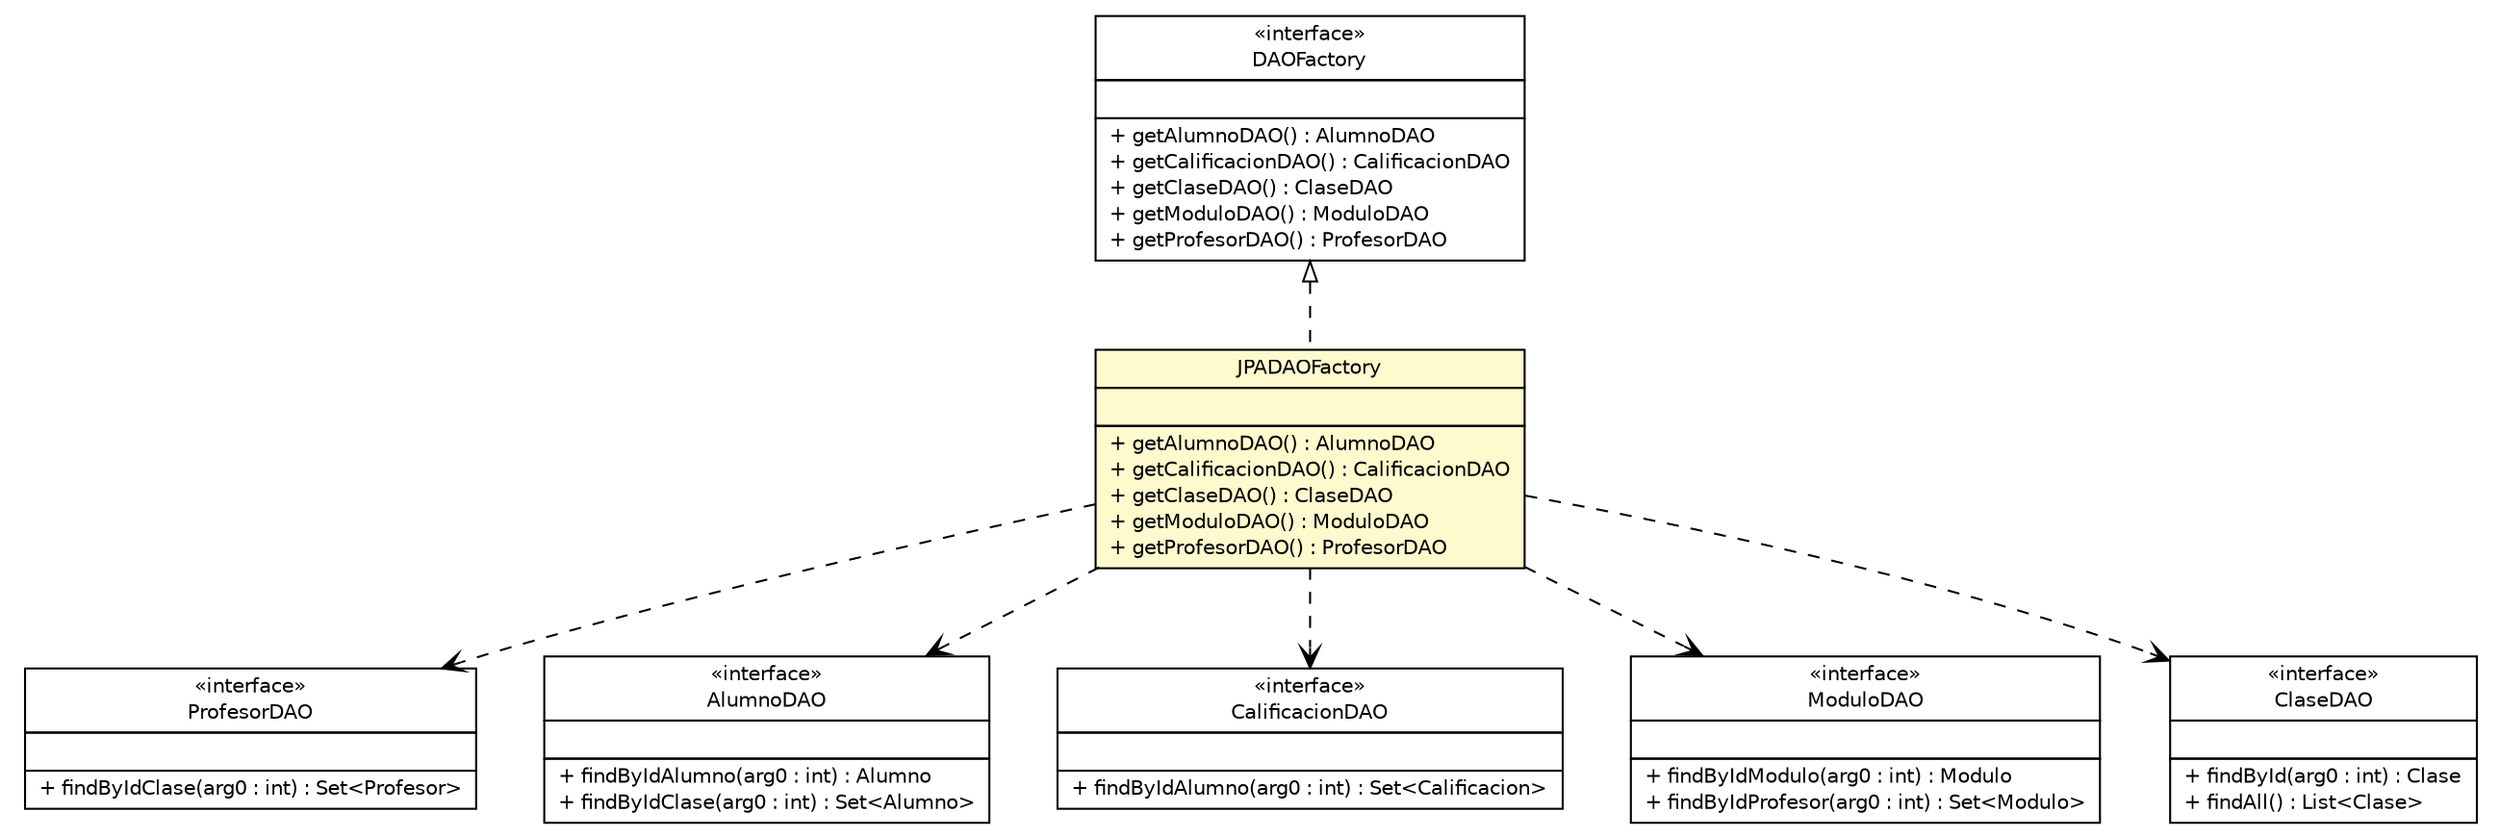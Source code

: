 #!/usr/local/bin/dot
#
# Class diagram 
# Generated by UMLGraph version 5.1 (http://www.umlgraph.org/)
#

digraph G {
	edge [fontname="Helvetica",fontsize=10,labelfontname="Helvetica",labelfontsize=10];
	node [fontname="Helvetica",fontsize=10,shape=plaintext];
	nodesep=0.25;
	ranksep=0.5;
	// curso.java.app.miniclase.dao.jpa.JPADAOFactory
	c52 [label=<<table title="curso.java.app.miniclase.dao.jpa.JPADAOFactory" border="0" cellborder="1" cellspacing="0" cellpadding="2" port="p" bgcolor="lemonChiffon" href="./JPADAOFactory.html">
		<tr><td><table border="0" cellspacing="0" cellpadding="1">
<tr><td align="center" balign="center"> JPADAOFactory </td></tr>
		</table></td></tr>
		<tr><td><table border="0" cellspacing="0" cellpadding="1">
<tr><td align="left" balign="left">  </td></tr>
		</table></td></tr>
		<tr><td><table border="0" cellspacing="0" cellpadding="1">
<tr><td align="left" balign="left"> + getAlumnoDAO() : AlumnoDAO </td></tr>
<tr><td align="left" balign="left"> + getCalificacionDAO() : CalificacionDAO </td></tr>
<tr><td align="left" balign="left"> + getClaseDAO() : ClaseDAO </td></tr>
<tr><td align="left" balign="left"> + getModuloDAO() : ModuloDAO </td></tr>
<tr><td align="left" balign="left"> + getProfesorDAO() : ProfesorDAO </td></tr>
		</table></td></tr>
		</table>>, fontname="Helvetica", fontcolor="black", fontsize=10.0];
	//curso.java.app.miniclase.dao.jpa.JPADAOFactory implements curso.java.app.miniclase.dao.DAOFactory
	c55:p -> c52:p [dir=back,arrowtail=empty,style=dashed];
	// curso.java.app.miniclase.dao.jpa.JPADAOFactory DEPEND curso.java.app.miniclase.dao.ProfesorDAO
	c52:p -> c56:p [taillabel="", label="", headlabel="", fontname="Helvetica", fontcolor="black", fontsize=10.0, color="black", arrowhead=open, style=dashed];
	// curso.java.app.miniclase.dao.jpa.JPADAOFactory DEPEND curso.java.app.miniclase.dao.AlumnoDAO
	c52:p -> c57:p [taillabel="", label="", headlabel="", fontname="Helvetica", fontcolor="black", fontsize=10.0, color="black", arrowhead=open, style=dashed];
	// curso.java.app.miniclase.dao.jpa.JPADAOFactory DEPEND curso.java.app.miniclase.dao.CalificacionDAO
	c52:p -> c58:p [taillabel="", label="", headlabel="", fontname="Helvetica", fontcolor="black", fontsize=10.0, color="black", arrowhead=open, style=dashed];
	// curso.java.app.miniclase.dao.jpa.JPADAOFactory DEPEND curso.java.app.miniclase.dao.ModuloDAO
	c52:p -> c59:p [taillabel="", label="", headlabel="", fontname="Helvetica", fontcolor="black", fontsize=10.0, color="black", arrowhead=open, style=dashed];
	// curso.java.app.miniclase.dao.jpa.JPADAOFactory DEPEND curso.java.app.miniclase.dao.ClaseDAO
	c52:p -> c60:p [taillabel="", label="", headlabel="", fontname="Helvetica", fontcolor="black", fontsize=10.0, color="black", arrowhead=open, style=dashed];
	// curso.java.app.miniclase.dao.DAOFactory
	c55 [label=<<table title="curso.java.app.miniclase.dao.DAOFactory" border="0" cellborder="1" cellspacing="0" cellpadding="2" port="p" href="http://java.sun.com/j2se/1.4.2/docs/api/curso/java/app/miniclase/dao/DAOFactory.html">
		<tr><td><table border="0" cellspacing="0" cellpadding="1">
<tr><td align="center" balign="center"> &#171;interface&#187; </td></tr>
<tr><td align="center" balign="center"> DAOFactory </td></tr>
		</table></td></tr>
		<tr><td><table border="0" cellspacing="0" cellpadding="1">
<tr><td align="left" balign="left">  </td></tr>
		</table></td></tr>
		<tr><td><table border="0" cellspacing="0" cellpadding="1">
<tr><td align="left" balign="left"> + getAlumnoDAO() : AlumnoDAO </td></tr>
<tr><td align="left" balign="left"> + getCalificacionDAO() : CalificacionDAO </td></tr>
<tr><td align="left" balign="left"> + getClaseDAO() : ClaseDAO </td></tr>
<tr><td align="left" balign="left"> + getModuloDAO() : ModuloDAO </td></tr>
<tr><td align="left" balign="left"> + getProfesorDAO() : ProfesorDAO </td></tr>
		</table></td></tr>
		</table>>, fontname="Helvetica", fontcolor="black", fontsize=10.0];
	// curso.java.app.miniclase.dao.AlumnoDAO
	c57 [label=<<table title="curso.java.app.miniclase.dao.AlumnoDAO" border="0" cellborder="1" cellspacing="0" cellpadding="2" port="p" href="http://java.sun.com/j2se/1.4.2/docs/api/curso/java/app/miniclase/dao/AlumnoDAO.html">
		<tr><td><table border="0" cellspacing="0" cellpadding="1">
<tr><td align="center" balign="center"> &#171;interface&#187; </td></tr>
<tr><td align="center" balign="center"> AlumnoDAO </td></tr>
		</table></td></tr>
		<tr><td><table border="0" cellspacing="0" cellpadding="1">
<tr><td align="left" balign="left">  </td></tr>
		</table></td></tr>
		<tr><td><table border="0" cellspacing="0" cellpadding="1">
<tr><td align="left" balign="left"> + findByIdAlumno(arg0 : int) : Alumno </td></tr>
<tr><td align="left" balign="left"> + findByIdClase(arg0 : int) : Set&lt;Alumno&gt; </td></tr>
		</table></td></tr>
		</table>>, fontname="Helvetica", fontcolor="black", fontsize=10.0];
	// curso.java.app.miniclase.dao.ModuloDAO
	c59 [label=<<table title="curso.java.app.miniclase.dao.ModuloDAO" border="0" cellborder="1" cellspacing="0" cellpadding="2" port="p" href="http://java.sun.com/j2se/1.4.2/docs/api/curso/java/app/miniclase/dao/ModuloDAO.html">
		<tr><td><table border="0" cellspacing="0" cellpadding="1">
<tr><td align="center" balign="center"> &#171;interface&#187; </td></tr>
<tr><td align="center" balign="center"> ModuloDAO </td></tr>
		</table></td></tr>
		<tr><td><table border="0" cellspacing="0" cellpadding="1">
<tr><td align="left" balign="left">  </td></tr>
		</table></td></tr>
		<tr><td><table border="0" cellspacing="0" cellpadding="1">
<tr><td align="left" balign="left"> + findByIdModulo(arg0 : int) : Modulo </td></tr>
<tr><td align="left" balign="left"> + findByIdProfesor(arg0 : int) : Set&lt;Modulo&gt; </td></tr>
		</table></td></tr>
		</table>>, fontname="Helvetica", fontcolor="black", fontsize=10.0];
	// curso.java.app.miniclase.dao.ClaseDAO
	c60 [label=<<table title="curso.java.app.miniclase.dao.ClaseDAO" border="0" cellborder="1" cellspacing="0" cellpadding="2" port="p" href="http://java.sun.com/j2se/1.4.2/docs/api/curso/java/app/miniclase/dao/ClaseDAO.html">
		<tr><td><table border="0" cellspacing="0" cellpadding="1">
<tr><td align="center" balign="center"> &#171;interface&#187; </td></tr>
<tr><td align="center" balign="center"> ClaseDAO </td></tr>
		</table></td></tr>
		<tr><td><table border="0" cellspacing="0" cellpadding="1">
<tr><td align="left" balign="left">  </td></tr>
		</table></td></tr>
		<tr><td><table border="0" cellspacing="0" cellpadding="1">
<tr><td align="left" balign="left"> + findById(arg0 : int) : Clase </td></tr>
<tr><td align="left" balign="left"> + findAll() : List&lt;Clase&gt; </td></tr>
		</table></td></tr>
		</table>>, fontname="Helvetica", fontcolor="black", fontsize=10.0];
	// curso.java.app.miniclase.dao.ProfesorDAO
	c56 [label=<<table title="curso.java.app.miniclase.dao.ProfesorDAO" border="0" cellborder="1" cellspacing="0" cellpadding="2" port="p" href="http://java.sun.com/j2se/1.4.2/docs/api/curso/java/app/miniclase/dao/ProfesorDAO.html">
		<tr><td><table border="0" cellspacing="0" cellpadding="1">
<tr><td align="center" balign="center"> &#171;interface&#187; </td></tr>
<tr><td align="center" balign="center"> ProfesorDAO </td></tr>
		</table></td></tr>
		<tr><td><table border="0" cellspacing="0" cellpadding="1">
<tr><td align="left" balign="left">  </td></tr>
		</table></td></tr>
		<tr><td><table border="0" cellspacing="0" cellpadding="1">
<tr><td align="left" balign="left"> + findByIdClase(arg0 : int) : Set&lt;Profesor&gt; </td></tr>
		</table></td></tr>
		</table>>, fontname="Helvetica", fontcolor="black", fontsize=10.0];
	// curso.java.app.miniclase.dao.CalificacionDAO
	c58 [label=<<table title="curso.java.app.miniclase.dao.CalificacionDAO" border="0" cellborder="1" cellspacing="0" cellpadding="2" port="p" href="http://java.sun.com/j2se/1.4.2/docs/api/curso/java/app/miniclase/dao/CalificacionDAO.html">
		<tr><td><table border="0" cellspacing="0" cellpadding="1">
<tr><td align="center" balign="center"> &#171;interface&#187; </td></tr>
<tr><td align="center" balign="center"> CalificacionDAO </td></tr>
		</table></td></tr>
		<tr><td><table border="0" cellspacing="0" cellpadding="1">
<tr><td align="left" balign="left">  </td></tr>
		</table></td></tr>
		<tr><td><table border="0" cellspacing="0" cellpadding="1">
<tr><td align="left" balign="left"> + findByIdAlumno(arg0 : int) : Set&lt;Calificacion&gt; </td></tr>
		</table></td></tr>
		</table>>, fontname="Helvetica", fontcolor="black", fontsize=10.0];
}

